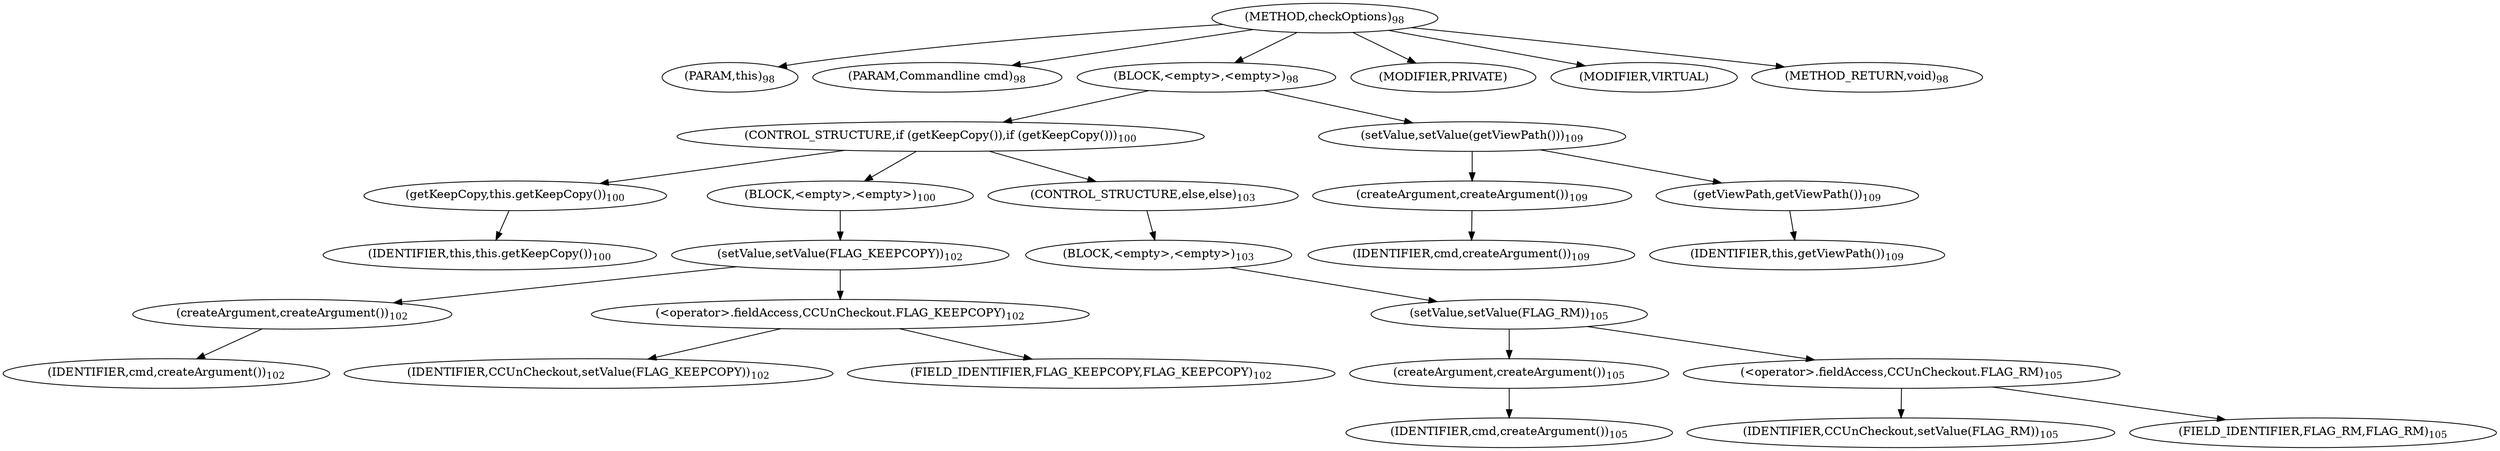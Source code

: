digraph "checkOptions" {  
"104" [label = <(METHOD,checkOptions)<SUB>98</SUB>> ]
"18" [label = <(PARAM,this)<SUB>98</SUB>> ]
"105" [label = <(PARAM,Commandline cmd)<SUB>98</SUB>> ]
"106" [label = <(BLOCK,&lt;empty&gt;,&lt;empty&gt;)<SUB>98</SUB>> ]
"107" [label = <(CONTROL_STRUCTURE,if (getKeepCopy()),if (getKeepCopy()))<SUB>100</SUB>> ]
"108" [label = <(getKeepCopy,this.getKeepCopy())<SUB>100</SUB>> ]
"17" [label = <(IDENTIFIER,this,this.getKeepCopy())<SUB>100</SUB>> ]
"109" [label = <(BLOCK,&lt;empty&gt;,&lt;empty&gt;)<SUB>100</SUB>> ]
"110" [label = <(setValue,setValue(FLAG_KEEPCOPY))<SUB>102</SUB>> ]
"111" [label = <(createArgument,createArgument())<SUB>102</SUB>> ]
"112" [label = <(IDENTIFIER,cmd,createArgument())<SUB>102</SUB>> ]
"113" [label = <(&lt;operator&gt;.fieldAccess,CCUnCheckout.FLAG_KEEPCOPY)<SUB>102</SUB>> ]
"114" [label = <(IDENTIFIER,CCUnCheckout,setValue(FLAG_KEEPCOPY))<SUB>102</SUB>> ]
"115" [label = <(FIELD_IDENTIFIER,FLAG_KEEPCOPY,FLAG_KEEPCOPY)<SUB>102</SUB>> ]
"116" [label = <(CONTROL_STRUCTURE,else,else)<SUB>103</SUB>> ]
"117" [label = <(BLOCK,&lt;empty&gt;,&lt;empty&gt;)<SUB>103</SUB>> ]
"118" [label = <(setValue,setValue(FLAG_RM))<SUB>105</SUB>> ]
"119" [label = <(createArgument,createArgument())<SUB>105</SUB>> ]
"120" [label = <(IDENTIFIER,cmd,createArgument())<SUB>105</SUB>> ]
"121" [label = <(&lt;operator&gt;.fieldAccess,CCUnCheckout.FLAG_RM)<SUB>105</SUB>> ]
"122" [label = <(IDENTIFIER,CCUnCheckout,setValue(FLAG_RM))<SUB>105</SUB>> ]
"123" [label = <(FIELD_IDENTIFIER,FLAG_RM,FLAG_RM)<SUB>105</SUB>> ]
"124" [label = <(setValue,setValue(getViewPath()))<SUB>109</SUB>> ]
"125" [label = <(createArgument,createArgument())<SUB>109</SUB>> ]
"126" [label = <(IDENTIFIER,cmd,createArgument())<SUB>109</SUB>> ]
"127" [label = <(getViewPath,getViewPath())<SUB>109</SUB>> ]
"19" [label = <(IDENTIFIER,this,getViewPath())<SUB>109</SUB>> ]
"128" [label = <(MODIFIER,PRIVATE)> ]
"129" [label = <(MODIFIER,VIRTUAL)> ]
"130" [label = <(METHOD_RETURN,void)<SUB>98</SUB>> ]
  "104" -> "18" 
  "104" -> "105" 
  "104" -> "106" 
  "104" -> "128" 
  "104" -> "129" 
  "104" -> "130" 
  "106" -> "107" 
  "106" -> "124" 
  "107" -> "108" 
  "107" -> "109" 
  "107" -> "116" 
  "108" -> "17" 
  "109" -> "110" 
  "110" -> "111" 
  "110" -> "113" 
  "111" -> "112" 
  "113" -> "114" 
  "113" -> "115" 
  "116" -> "117" 
  "117" -> "118" 
  "118" -> "119" 
  "118" -> "121" 
  "119" -> "120" 
  "121" -> "122" 
  "121" -> "123" 
  "124" -> "125" 
  "124" -> "127" 
  "125" -> "126" 
  "127" -> "19" 
}

